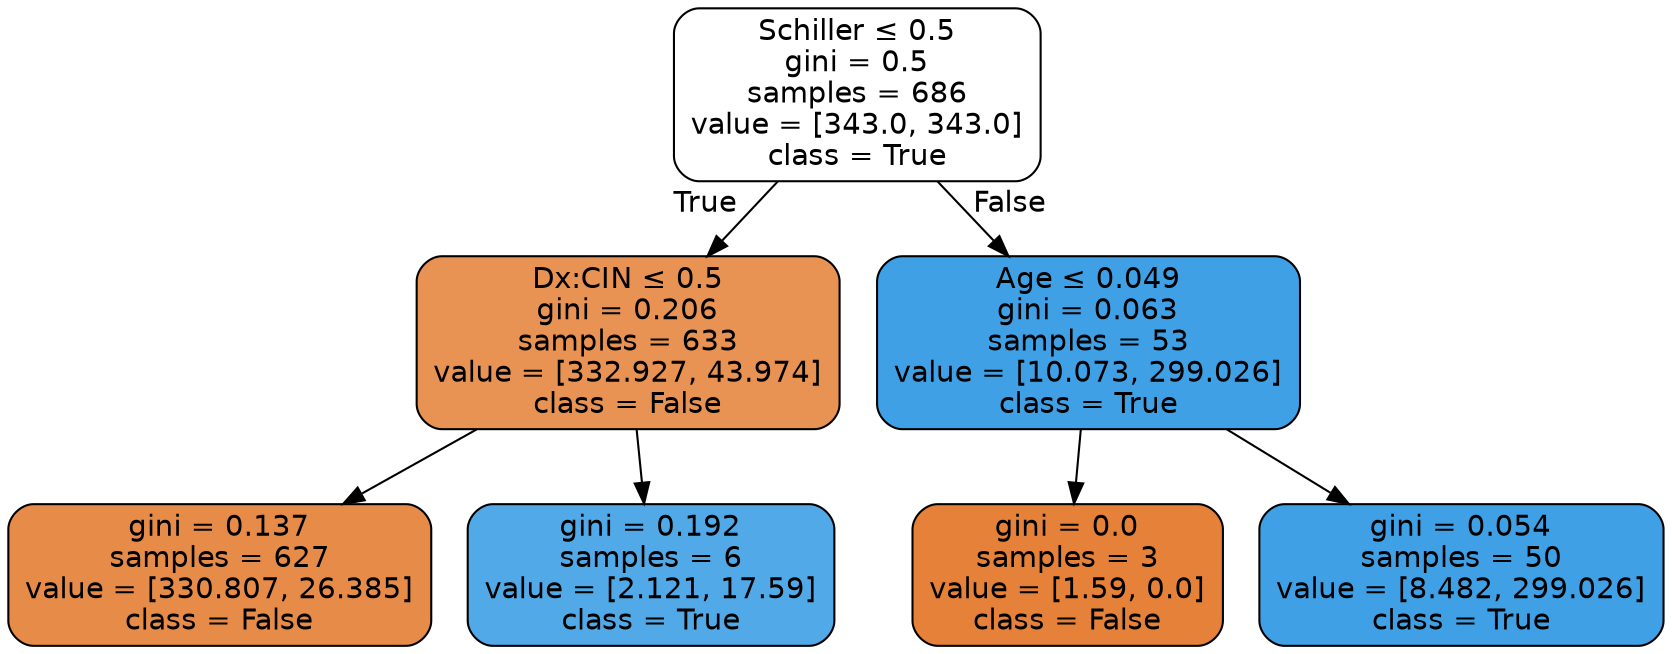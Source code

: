 digraph Tree {
node [shape=box, style="filled, rounded", color="black", fontname=helvetica] ;
edge [fontname=helvetica] ;
0 [label=<Schiller &le; 0.5<br/>gini = 0.5<br/>samples = 686<br/>value = [343.0, 343.0]<br/>class = True>, fillcolor="#ffffff"] ;
1 [label=<Dx:CIN &le; 0.5<br/>gini = 0.206<br/>samples = 633<br/>value = [332.927, 43.974]<br/>class = False>, fillcolor="#e89253"] ;
0 -> 1 [labeldistance=2.5, labelangle=45, headlabel="True"] ;
2 [label=<gini = 0.137<br/>samples = 627<br/>value = [330.807, 26.385]<br/>class = False>, fillcolor="#e78b49"] ;
1 -> 2 ;
3 [label=<gini = 0.192<br/>samples = 6<br/>value = [2.121, 17.59]<br/>class = True>, fillcolor="#51a9e8"] ;
1 -> 3 ;
4 [label=<Age &le; 0.049<br/>gini = 0.063<br/>samples = 53<br/>value = [10.073, 299.026]<br/>class = True>, fillcolor="#40a0e6"] ;
0 -> 4 [labeldistance=2.5, labelangle=-45, headlabel="False"] ;
5 [label=<gini = 0.0<br/>samples = 3<br/>value = [1.59, 0.0]<br/>class = False>, fillcolor="#e58139"] ;
4 -> 5 ;
6 [label=<gini = 0.054<br/>samples = 50<br/>value = [8.482, 299.026]<br/>class = True>, fillcolor="#3fa0e6"] ;
4 -> 6 ;
}